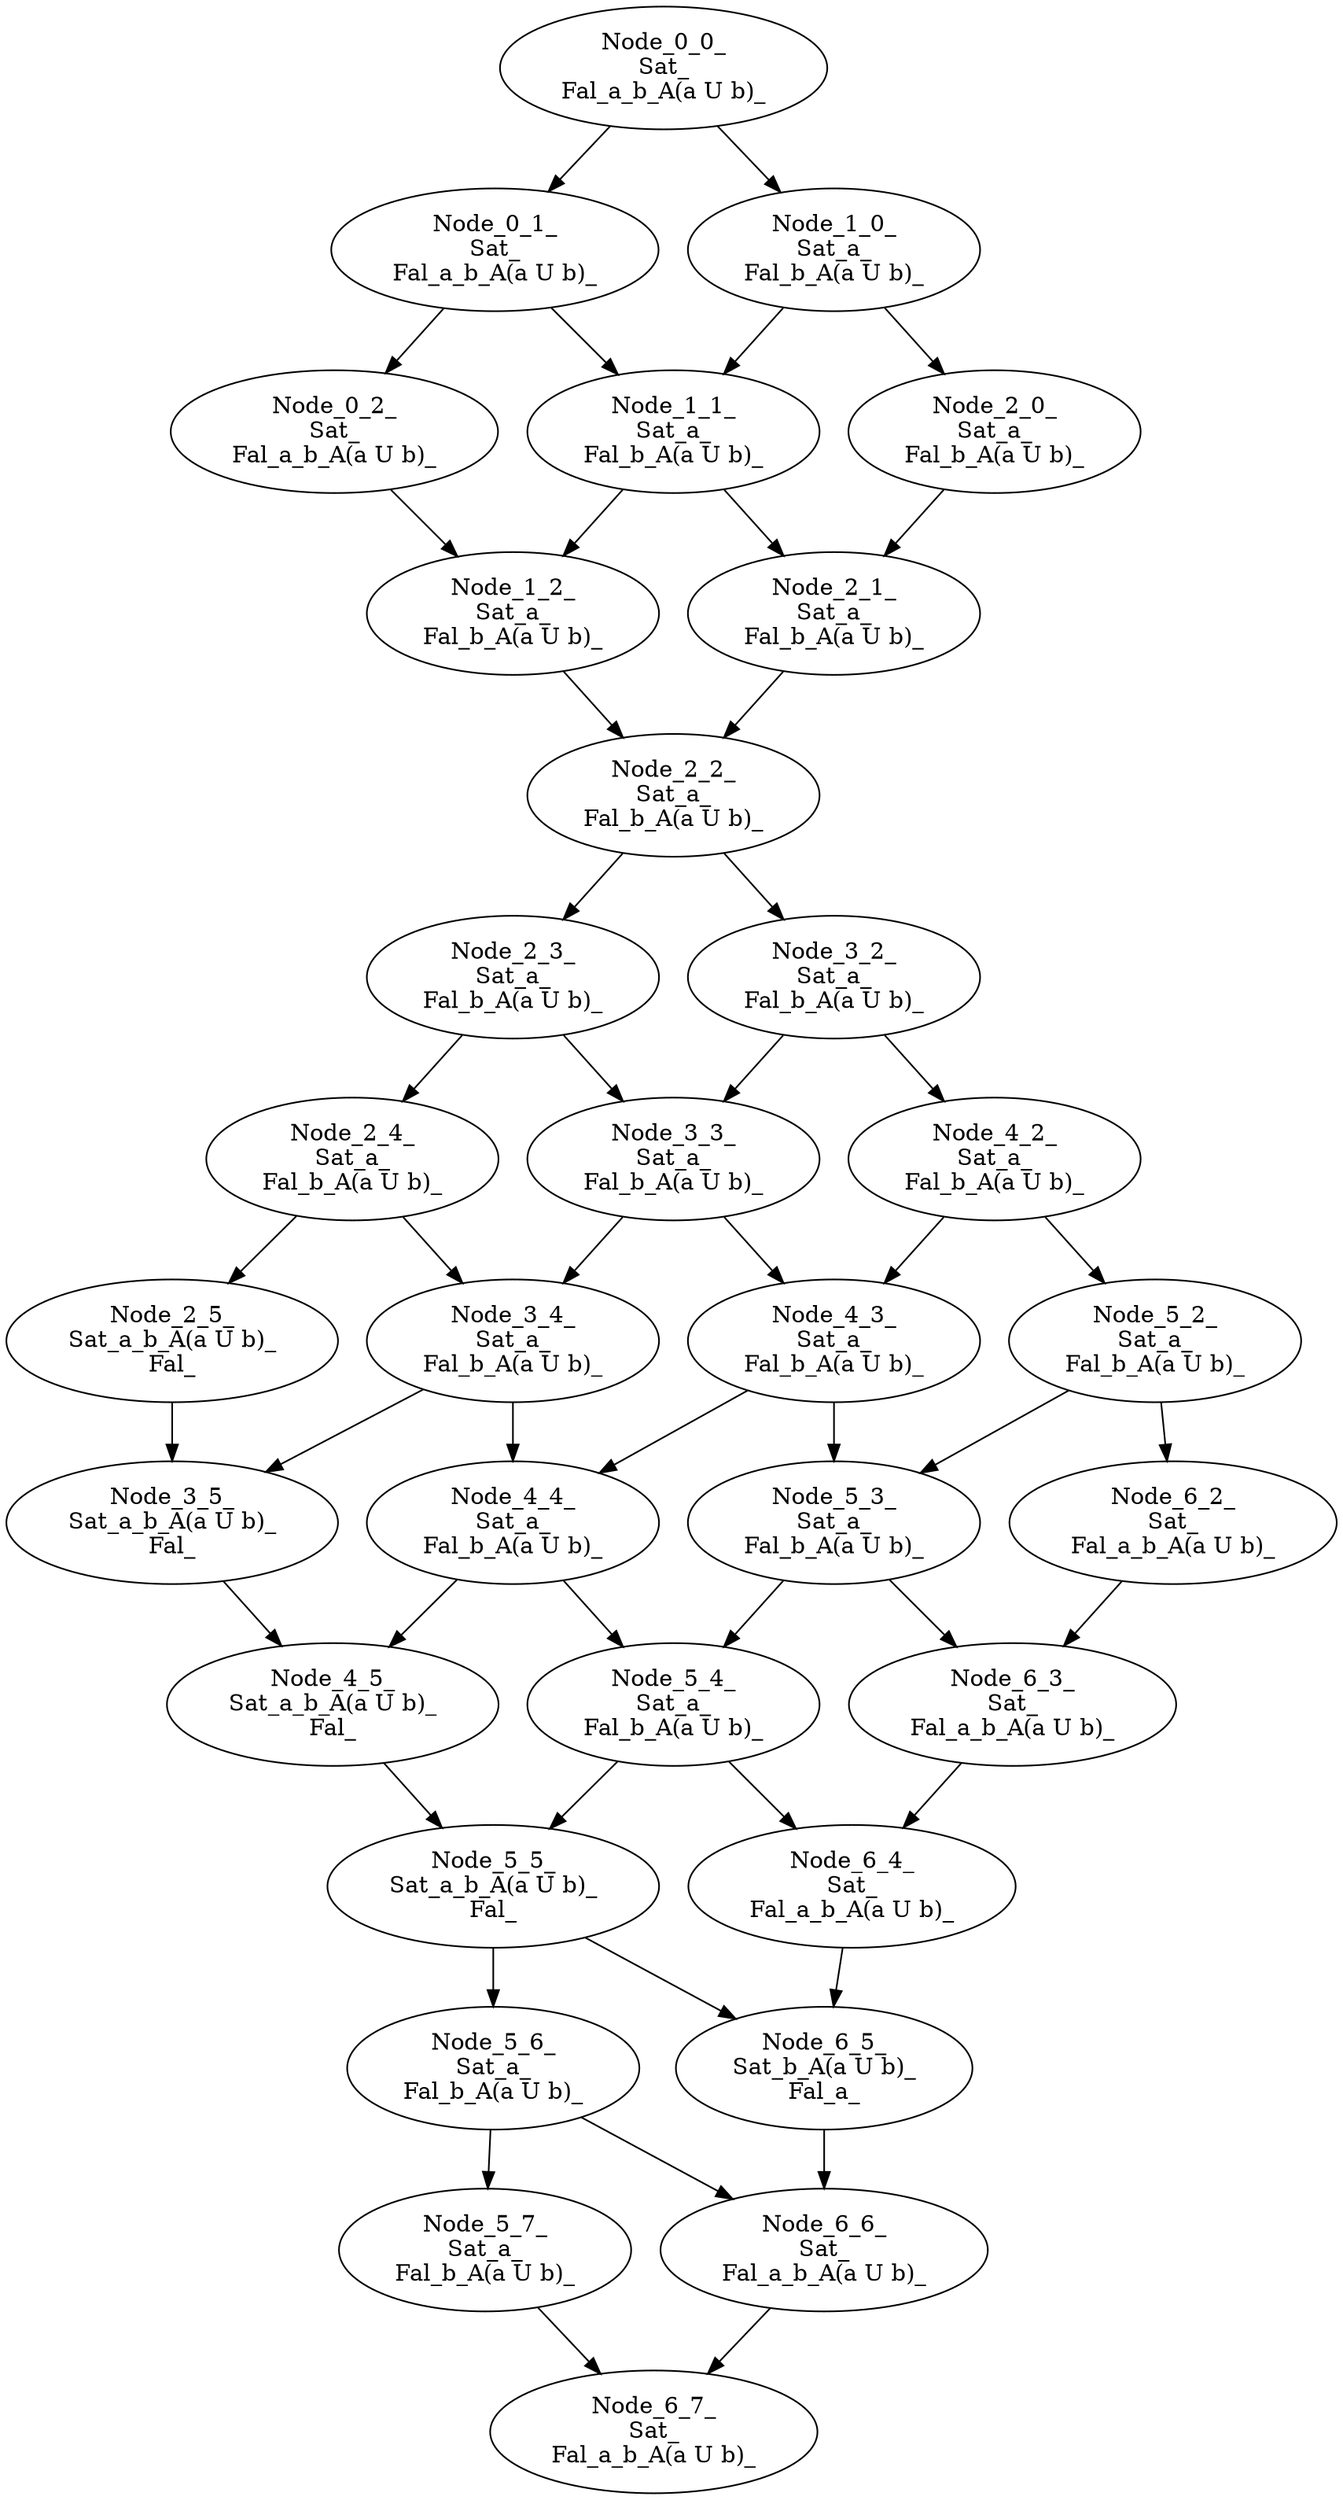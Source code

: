 digraph Check {
"Node_6_6_\nSat_\nFal_a_b_A(a U b)_"	 -> 	"Node_6_7_\nSat_\nFal_a_b_A(a U b)_";
"Node_5_7_\nSat_a_\nFal_b_A(a U b)_"	 -> 	"Node_6_7_\nSat_\nFal_a_b_A(a U b)_";
"Node_6_5_\nSat_b_A(a U b)_\nFal_a_"	 -> 	"Node_6_6_\nSat_\nFal_a_b_A(a U b)_";
"Node_5_6_\nSat_a_\nFal_b_A(a U b)_"	 -> 	"Node_6_6_\nSat_\nFal_a_b_A(a U b)_";
"Node_5_6_\nSat_a_\nFal_b_A(a U b)_"	 -> 	"Node_5_7_\nSat_a_\nFal_b_A(a U b)_";
"Node_5_5_\nSat_a_b_A(a U b)_\nFal_"	 -> 	"Node_6_5_\nSat_b_A(a U b)_\nFal_a_";
"Node_6_4_\nSat_\nFal_a_b_A(a U b)_"	 -> 	"Node_6_5_\nSat_b_A(a U b)_\nFal_a_";
"Node_5_5_\nSat_a_b_A(a U b)_\nFal_"	 -> 	"Node_5_6_\nSat_a_\nFal_b_A(a U b)_";
"Node_4_5_\nSat_a_b_A(a U b)_\nFal_"	 -> 	"Node_5_5_\nSat_a_b_A(a U b)_\nFal_";
"Node_5_4_\nSat_a_\nFal_b_A(a U b)_"	 -> 	"Node_5_5_\nSat_a_b_A(a U b)_\nFal_";
"Node_5_4_\nSat_a_\nFal_b_A(a U b)_"	 -> 	"Node_6_4_\nSat_\nFal_a_b_A(a U b)_";
"Node_6_3_\nSat_\nFal_a_b_A(a U b)_"	 -> 	"Node_6_4_\nSat_\nFal_a_b_A(a U b)_";
"Node_4_4_\nSat_a_\nFal_b_A(a U b)_"	 -> 	"Node_4_5_\nSat_a_b_A(a U b)_\nFal_";
"Node_3_5_\nSat_a_b_A(a U b)_\nFal_"	 -> 	"Node_4_5_\nSat_a_b_A(a U b)_\nFal_";
"Node_4_4_\nSat_a_\nFal_b_A(a U b)_"	 -> 	"Node_5_4_\nSat_a_\nFal_b_A(a U b)_";
"Node_5_3_\nSat_a_\nFal_b_A(a U b)_"	 -> 	"Node_5_4_\nSat_a_\nFal_b_A(a U b)_";
"Node_5_3_\nSat_a_\nFal_b_A(a U b)_"	 -> 	"Node_6_3_\nSat_\nFal_a_b_A(a U b)_";
"Node_6_2_\nSat_\nFal_a_b_A(a U b)_"	 -> 	"Node_6_3_\nSat_\nFal_a_b_A(a U b)_";
"Node_3_4_\nSat_a_\nFal_b_A(a U b)_"	 -> 	"Node_4_4_\nSat_a_\nFal_b_A(a U b)_";
"Node_4_3_\nSat_a_\nFal_b_A(a U b)_"	 -> 	"Node_4_4_\nSat_a_\nFal_b_A(a U b)_";
"Node_3_4_\nSat_a_\nFal_b_A(a U b)_"	 -> 	"Node_3_5_\nSat_a_b_A(a U b)_\nFal_";
"Node_2_5_\nSat_a_b_A(a U b)_\nFal_"	 -> 	"Node_3_5_\nSat_a_b_A(a U b)_\nFal_";
"Node_4_3_\nSat_a_\nFal_b_A(a U b)_"	 -> 	"Node_5_3_\nSat_a_\nFal_b_A(a U b)_";
"Node_5_2_\nSat_a_\nFal_b_A(a U b)_"	 -> 	"Node_5_3_\nSat_a_\nFal_b_A(a U b)_";
"Node_5_2_\nSat_a_\nFal_b_A(a U b)_"	 -> 	"Node_6_2_\nSat_\nFal_a_b_A(a U b)_";
"Node_2_4_\nSat_a_\nFal_b_A(a U b)_"	 -> 	"Node_3_4_\nSat_a_\nFal_b_A(a U b)_";
"Node_3_3_\nSat_a_\nFal_b_A(a U b)_"	 -> 	"Node_3_4_\nSat_a_\nFal_b_A(a U b)_";
"Node_3_3_\nSat_a_\nFal_b_A(a U b)_"	 -> 	"Node_4_3_\nSat_a_\nFal_b_A(a U b)_";
"Node_4_2_\nSat_a_\nFal_b_A(a U b)_"	 -> 	"Node_4_3_\nSat_a_\nFal_b_A(a U b)_";
"Node_2_4_\nSat_a_\nFal_b_A(a U b)_"	 -> 	"Node_2_5_\nSat_a_b_A(a U b)_\nFal_";
"Node_4_2_\nSat_a_\nFal_b_A(a U b)_"	 -> 	"Node_5_2_\nSat_a_\nFal_b_A(a U b)_";
"Node_2_3_\nSat_a_\nFal_b_A(a U b)_"	 -> 	"Node_2_4_\nSat_a_\nFal_b_A(a U b)_";
"Node_2_3_\nSat_a_\nFal_b_A(a U b)_"	 -> 	"Node_3_3_\nSat_a_\nFal_b_A(a U b)_";
"Node_3_2_\nSat_a_\nFal_b_A(a U b)_"	 -> 	"Node_3_3_\nSat_a_\nFal_b_A(a U b)_";
"Node_3_2_\nSat_a_\nFal_b_A(a U b)_"	 -> 	"Node_4_2_\nSat_a_\nFal_b_A(a U b)_";
"Node_2_2_\nSat_a_\nFal_b_A(a U b)_"	 -> 	"Node_2_3_\nSat_a_\nFal_b_A(a U b)_";
"Node_2_2_\nSat_a_\nFal_b_A(a U b)_"	 -> 	"Node_3_2_\nSat_a_\nFal_b_A(a U b)_";
"Node_1_2_\nSat_a_\nFal_b_A(a U b)_"	 -> 	"Node_2_2_\nSat_a_\nFal_b_A(a U b)_";
"Node_2_1_\nSat_a_\nFal_b_A(a U b)_"	 -> 	"Node_2_2_\nSat_a_\nFal_b_A(a U b)_";
"Node_1_1_\nSat_a_\nFal_b_A(a U b)_"	 -> 	"Node_1_2_\nSat_a_\nFal_b_A(a U b)_";
"Node_0_2_\nSat_\nFal_a_b_A(a U b)_"	 -> 	"Node_1_2_\nSat_a_\nFal_b_A(a U b)_";
"Node_1_1_\nSat_a_\nFal_b_A(a U b)_"	 -> 	"Node_2_1_\nSat_a_\nFal_b_A(a U b)_";
"Node_2_0_\nSat_a_\nFal_b_A(a U b)_"	 -> 	"Node_2_1_\nSat_a_\nFal_b_A(a U b)_";
"Node_0_1_\nSat_\nFal_a_b_A(a U b)_"	 -> 	"Node_1_1_\nSat_a_\nFal_b_A(a U b)_";
"Node_1_0_\nSat_a_\nFal_b_A(a U b)_"	 -> 	"Node_1_1_\nSat_a_\nFal_b_A(a U b)_";
"Node_0_1_\nSat_\nFal_a_b_A(a U b)_"	 -> 	"Node_0_2_\nSat_\nFal_a_b_A(a U b)_";
"Node_1_0_\nSat_a_\nFal_b_A(a U b)_"	 -> 	"Node_2_0_\nSat_a_\nFal_b_A(a U b)_";
"Node_0_0_\nSat_\nFal_a_b_A(a U b)_"	 -> 	"Node_0_1_\nSat_\nFal_a_b_A(a U b)_";
"Node_0_0_\nSat_\nFal_a_b_A(a U b)_"	 -> 	"Node_1_0_\nSat_a_\nFal_b_A(a U b)_";
}
